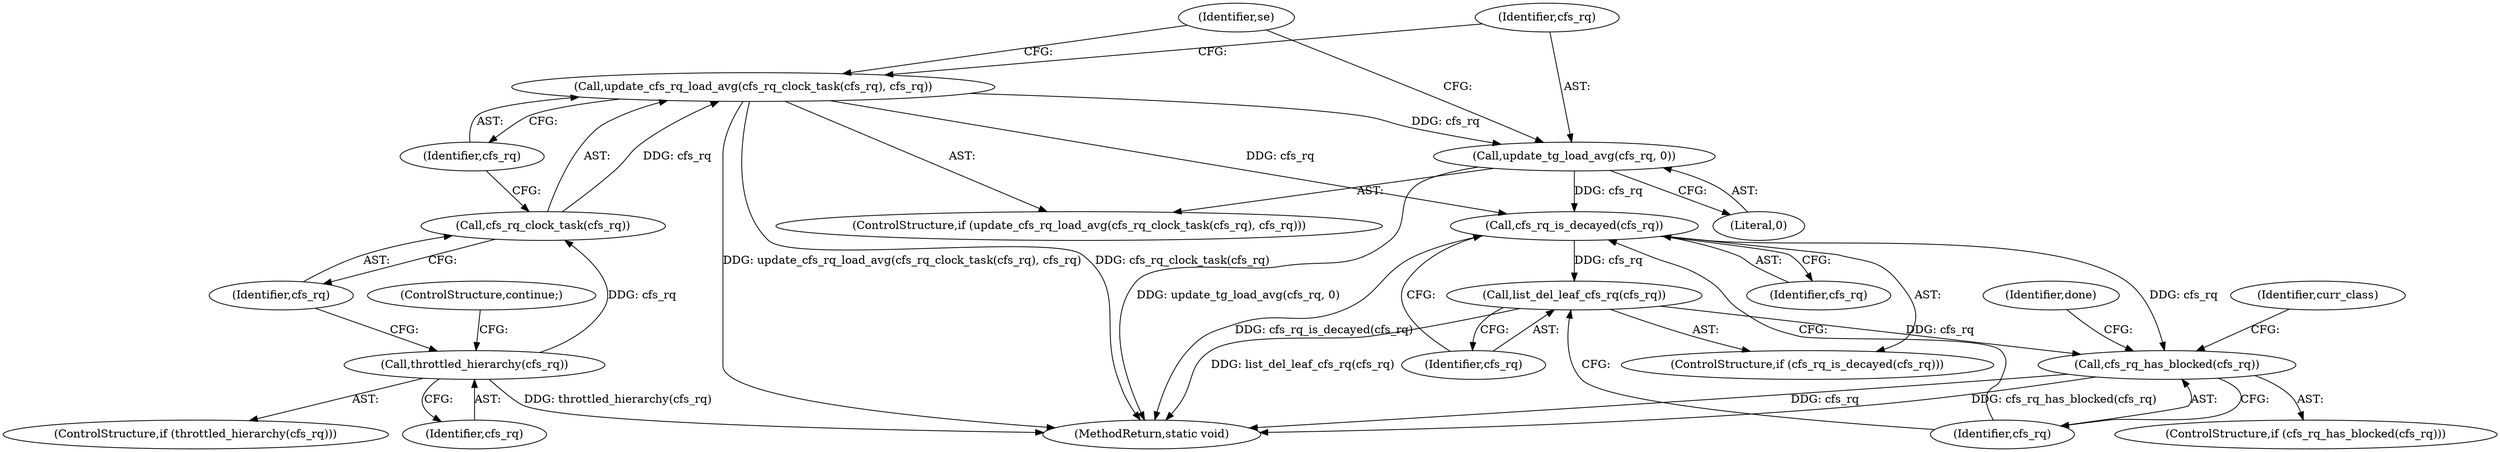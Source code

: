 digraph "0_linux_c40f7d74c741a907cfaeb73a7697081881c497d0_1@API" {
"1000139" [label="(Call,update_tg_load_avg(cfs_rq, 0))"];
"1000135" [label="(Call,update_cfs_rq_load_avg(cfs_rq_clock_task(cfs_rq), cfs_rq))"];
"1000136" [label="(Call,cfs_rq_clock_task(cfs_rq))"];
"1000131" [label="(Call,throttled_hierarchy(cfs_rq))"];
"1000163" [label="(Call,cfs_rq_is_decayed(cfs_rq))"];
"1000165" [label="(Call,list_del_leaf_cfs_rq(cfs_rq))"];
"1000168" [label="(Call,cfs_rq_has_blocked(cfs_rq))"];
"1000136" [label="(Call,cfs_rq_clock_task(cfs_rq))"];
"1000169" [label="(Identifier,cfs_rq)"];
"1000174" [label="(Identifier,curr_class)"];
"1000167" [label="(ControlStructure,if (cfs_rq_has_blocked(cfs_rq)))"];
"1000134" [label="(ControlStructure,if (update_cfs_rq_load_avg(cfs_rq_clock_task(cfs_rq), cfs_rq)))"];
"1000130" [label="(ControlStructure,if (throttled_hierarchy(cfs_rq)))"];
"1000137" [label="(Identifier,cfs_rq)"];
"1000138" [label="(Identifier,cfs_rq)"];
"1000133" [label="(ControlStructure,continue;)"];
"1000164" [label="(Identifier,cfs_rq)"];
"1000143" [label="(Identifier,se)"];
"1000162" [label="(ControlStructure,if (cfs_rq_is_decayed(cfs_rq)))"];
"1000131" [label="(Call,throttled_hierarchy(cfs_rq))"];
"1000132" [label="(Identifier,cfs_rq)"];
"1000166" [label="(Identifier,cfs_rq)"];
"1000221" [label="(MethodReturn,static void)"];
"1000135" [label="(Call,update_cfs_rq_load_avg(cfs_rq_clock_task(cfs_rq), cfs_rq))"];
"1000139" [label="(Call,update_tg_load_avg(cfs_rq, 0))"];
"1000165" [label="(Call,list_del_leaf_cfs_rq(cfs_rq))"];
"1000163" [label="(Call,cfs_rq_is_decayed(cfs_rq))"];
"1000168" [label="(Call,cfs_rq_has_blocked(cfs_rq))"];
"1000140" [label="(Identifier,cfs_rq)"];
"1000141" [label="(Literal,0)"];
"1000171" [label="(Identifier,done)"];
"1000139" -> "1000134"  [label="AST: "];
"1000139" -> "1000141"  [label="CFG: "];
"1000140" -> "1000139"  [label="AST: "];
"1000141" -> "1000139"  [label="AST: "];
"1000143" -> "1000139"  [label="CFG: "];
"1000139" -> "1000221"  [label="DDG: update_tg_load_avg(cfs_rq, 0)"];
"1000135" -> "1000139"  [label="DDG: cfs_rq"];
"1000139" -> "1000163"  [label="DDG: cfs_rq"];
"1000135" -> "1000134"  [label="AST: "];
"1000135" -> "1000138"  [label="CFG: "];
"1000136" -> "1000135"  [label="AST: "];
"1000138" -> "1000135"  [label="AST: "];
"1000140" -> "1000135"  [label="CFG: "];
"1000143" -> "1000135"  [label="CFG: "];
"1000135" -> "1000221"  [label="DDG: update_cfs_rq_load_avg(cfs_rq_clock_task(cfs_rq), cfs_rq)"];
"1000135" -> "1000221"  [label="DDG: cfs_rq_clock_task(cfs_rq)"];
"1000136" -> "1000135"  [label="DDG: cfs_rq"];
"1000135" -> "1000163"  [label="DDG: cfs_rq"];
"1000136" -> "1000137"  [label="CFG: "];
"1000137" -> "1000136"  [label="AST: "];
"1000138" -> "1000136"  [label="CFG: "];
"1000131" -> "1000136"  [label="DDG: cfs_rq"];
"1000131" -> "1000130"  [label="AST: "];
"1000131" -> "1000132"  [label="CFG: "];
"1000132" -> "1000131"  [label="AST: "];
"1000133" -> "1000131"  [label="CFG: "];
"1000137" -> "1000131"  [label="CFG: "];
"1000131" -> "1000221"  [label="DDG: throttled_hierarchy(cfs_rq)"];
"1000163" -> "1000162"  [label="AST: "];
"1000163" -> "1000164"  [label="CFG: "];
"1000164" -> "1000163"  [label="AST: "];
"1000166" -> "1000163"  [label="CFG: "];
"1000169" -> "1000163"  [label="CFG: "];
"1000163" -> "1000221"  [label="DDG: cfs_rq_is_decayed(cfs_rq)"];
"1000163" -> "1000165"  [label="DDG: cfs_rq"];
"1000163" -> "1000168"  [label="DDG: cfs_rq"];
"1000165" -> "1000162"  [label="AST: "];
"1000165" -> "1000166"  [label="CFG: "];
"1000166" -> "1000165"  [label="AST: "];
"1000169" -> "1000165"  [label="CFG: "];
"1000165" -> "1000221"  [label="DDG: list_del_leaf_cfs_rq(cfs_rq)"];
"1000165" -> "1000168"  [label="DDG: cfs_rq"];
"1000168" -> "1000167"  [label="AST: "];
"1000168" -> "1000169"  [label="CFG: "];
"1000169" -> "1000168"  [label="AST: "];
"1000171" -> "1000168"  [label="CFG: "];
"1000174" -> "1000168"  [label="CFG: "];
"1000168" -> "1000221"  [label="DDG: cfs_rq"];
"1000168" -> "1000221"  [label="DDG: cfs_rq_has_blocked(cfs_rq)"];
}
